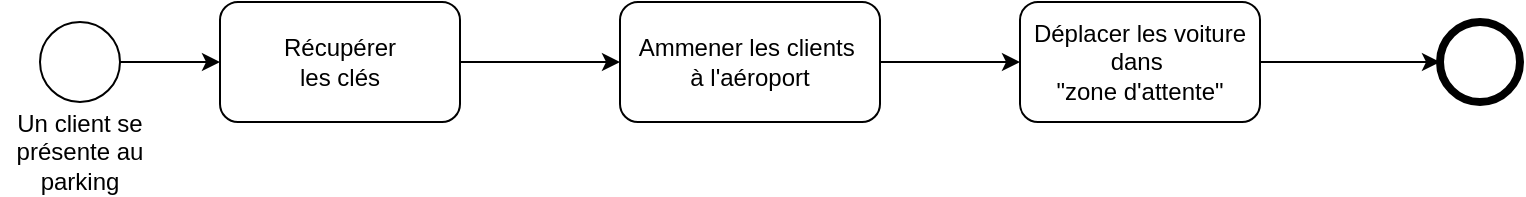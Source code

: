 <mxfile>
    <diagram id="qcFhrmhY0pPaUHxeJC_d" name="Page-1">
        <mxGraphModel dx="878" dy="645" grid="1" gridSize="10" guides="1" tooltips="1" connect="1" arrows="1" fold="1" page="1" pageScale="1" pageWidth="850" pageHeight="1100" math="0" shadow="0">
            <root>
                <mxCell id="0"/>
                <mxCell id="1" parent="0"/>
                <mxCell id="14" value="" style="edgeStyle=none;html=1;" edge="1" parent="1" source="2" target="13">
                    <mxGeometry relative="1" as="geometry"/>
                </mxCell>
                <mxCell id="2" value="Récupérer&lt;br&gt;les clés" style="rounded=1;whiteSpace=wrap;html=1;" vertex="1" parent="1">
                    <mxGeometry x="150" y="290" width="120" height="60" as="geometry"/>
                </mxCell>
                <mxCell id="3" value="" style="ellipse;whiteSpace=wrap;html=1;aspect=fixed;" vertex="1" parent="1">
                    <mxGeometry x="60" y="300" width="40" height="40" as="geometry"/>
                </mxCell>
                <mxCell id="4" value="" style="endArrow=classic;html=1;exitX=1;exitY=0.5;exitDx=0;exitDy=0;entryX=0;entryY=0.5;entryDx=0;entryDy=0;" edge="1" parent="1" source="3" target="2">
                    <mxGeometry width="50" height="50" relative="1" as="geometry">
                        <mxPoint x="360" y="420" as="sourcePoint"/>
                        <mxPoint x="410" y="370" as="targetPoint"/>
                    </mxGeometry>
                </mxCell>
                <mxCell id="9" value="" style="ellipse;whiteSpace=wrap;html=1;aspect=fixed;strokeWidth=4;" vertex="1" parent="1">
                    <mxGeometry x="760" y="300" width="40" height="40" as="geometry"/>
                </mxCell>
                <mxCell id="17" value="" style="edgeStyle=none;html=1;" edge="1" parent="1" source="13" target="16">
                    <mxGeometry relative="1" as="geometry"/>
                </mxCell>
                <mxCell id="13" value="Ammener les clients&amp;nbsp;&lt;br&gt;à l'aéroport" style="rounded=1;whiteSpace=wrap;html=1;" vertex="1" parent="1">
                    <mxGeometry x="350" y="290" width="130" height="60" as="geometry"/>
                </mxCell>
                <mxCell id="18" style="edgeStyle=none;html=1;entryX=0;entryY=0.5;entryDx=0;entryDy=0;" edge="1" parent="1" source="16" target="9">
                    <mxGeometry relative="1" as="geometry"/>
                </mxCell>
                <mxCell id="16" value="Déplacer les voiture dans&amp;nbsp;&lt;br&gt;&quot;zone d'attente&quot;" style="rounded=1;whiteSpace=wrap;html=1;" vertex="1" parent="1">
                    <mxGeometry x="550" y="290" width="120" height="60" as="geometry"/>
                </mxCell>
                <mxCell id="19" value="Un client se présente au parking" style="text;html=1;strokeColor=none;fillColor=none;align=center;verticalAlign=middle;whiteSpace=wrap;rounded=0;strokeWidth=4;" vertex="1" parent="1">
                    <mxGeometry x="40" y="350" width="80" height="30" as="geometry"/>
                </mxCell>
            </root>
        </mxGraphModel>
    </diagram>
</mxfile>
